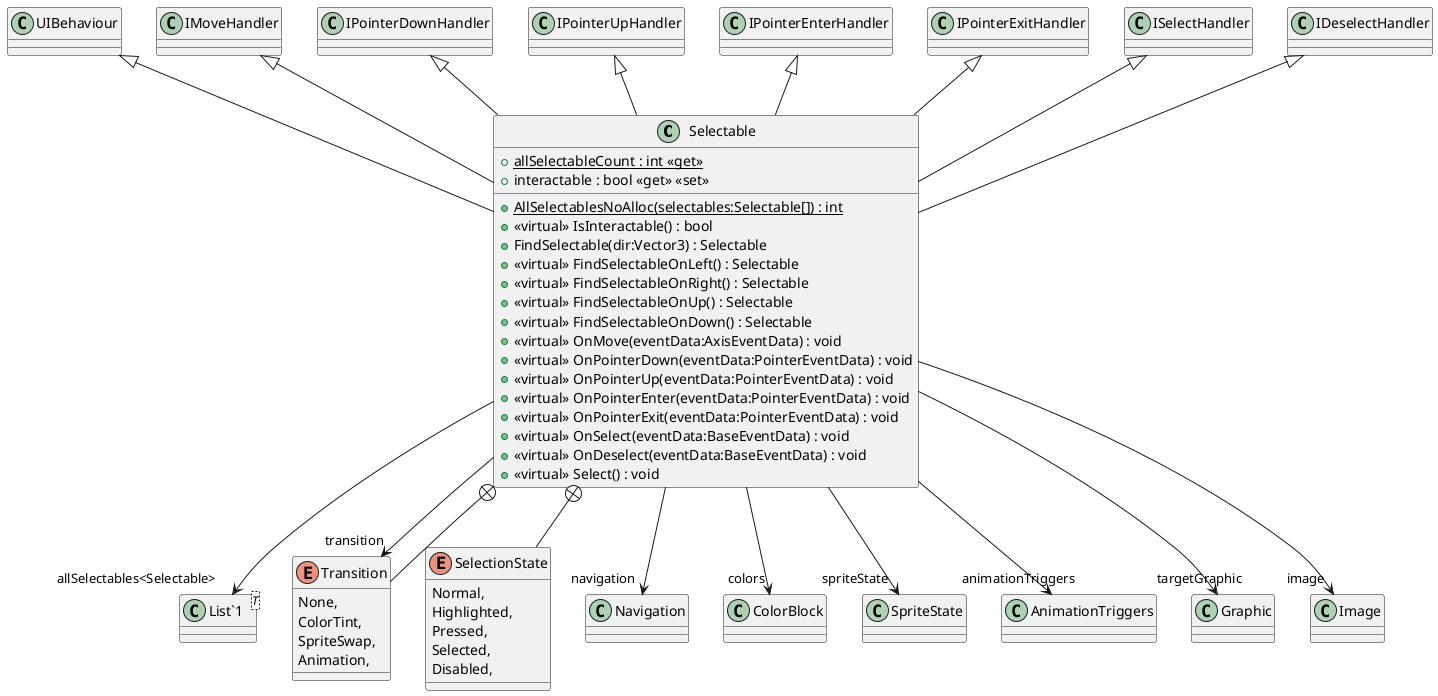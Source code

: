 @startuml
class Selectable {
    + {static} allSelectableCount : int <<get>>
    + {static} AllSelectablesNoAlloc(selectables:Selectable[]) : int
    + interactable : bool <<get>> <<set>>
    + <<virtual>> IsInteractable() : bool
    + FindSelectable(dir:Vector3) : Selectable
    + <<virtual>> FindSelectableOnLeft() : Selectable
    + <<virtual>> FindSelectableOnRight() : Selectable
    + <<virtual>> FindSelectableOnUp() : Selectable
    + <<virtual>> FindSelectableOnDown() : Selectable
    + <<virtual>> OnMove(eventData:AxisEventData) : void
    + <<virtual>> OnPointerDown(eventData:PointerEventData) : void
    + <<virtual>> OnPointerUp(eventData:PointerEventData) : void
    + <<virtual>> OnPointerEnter(eventData:PointerEventData) : void
    + <<virtual>> OnPointerExit(eventData:PointerEventData) : void
    + <<virtual>> OnSelect(eventData:BaseEventData) : void
    + <<virtual>> OnDeselect(eventData:BaseEventData) : void
    + <<virtual>> Select() : void
}
class "List`1"<T> {
}
enum Transition {
    None,
    ColorTint,
    SpriteSwap,
    Animation,
}
enum SelectionState {
    Normal,
    Highlighted,
    Pressed,
    Selected,
    Disabled,
}
UIBehaviour <|-- Selectable
IMoveHandler <|-- Selectable
IPointerDownHandler <|-- Selectable
IPointerUpHandler <|-- Selectable
IPointerEnterHandler <|-- Selectable
IPointerExitHandler <|-- Selectable
ISelectHandler <|-- Selectable
IDeselectHandler <|-- Selectable
Selectable --> "allSelectables<Selectable>" "List`1"
Selectable --> "navigation" Navigation
Selectable --> "transition" Transition
Selectable --> "colors" ColorBlock
Selectable --> "spriteState" SpriteState
Selectable --> "animationTriggers" AnimationTriggers
Selectable --> "targetGraphic" Graphic
Selectable --> "image" Image
Selectable +-- Transition
Selectable +-- SelectionState
@enduml
